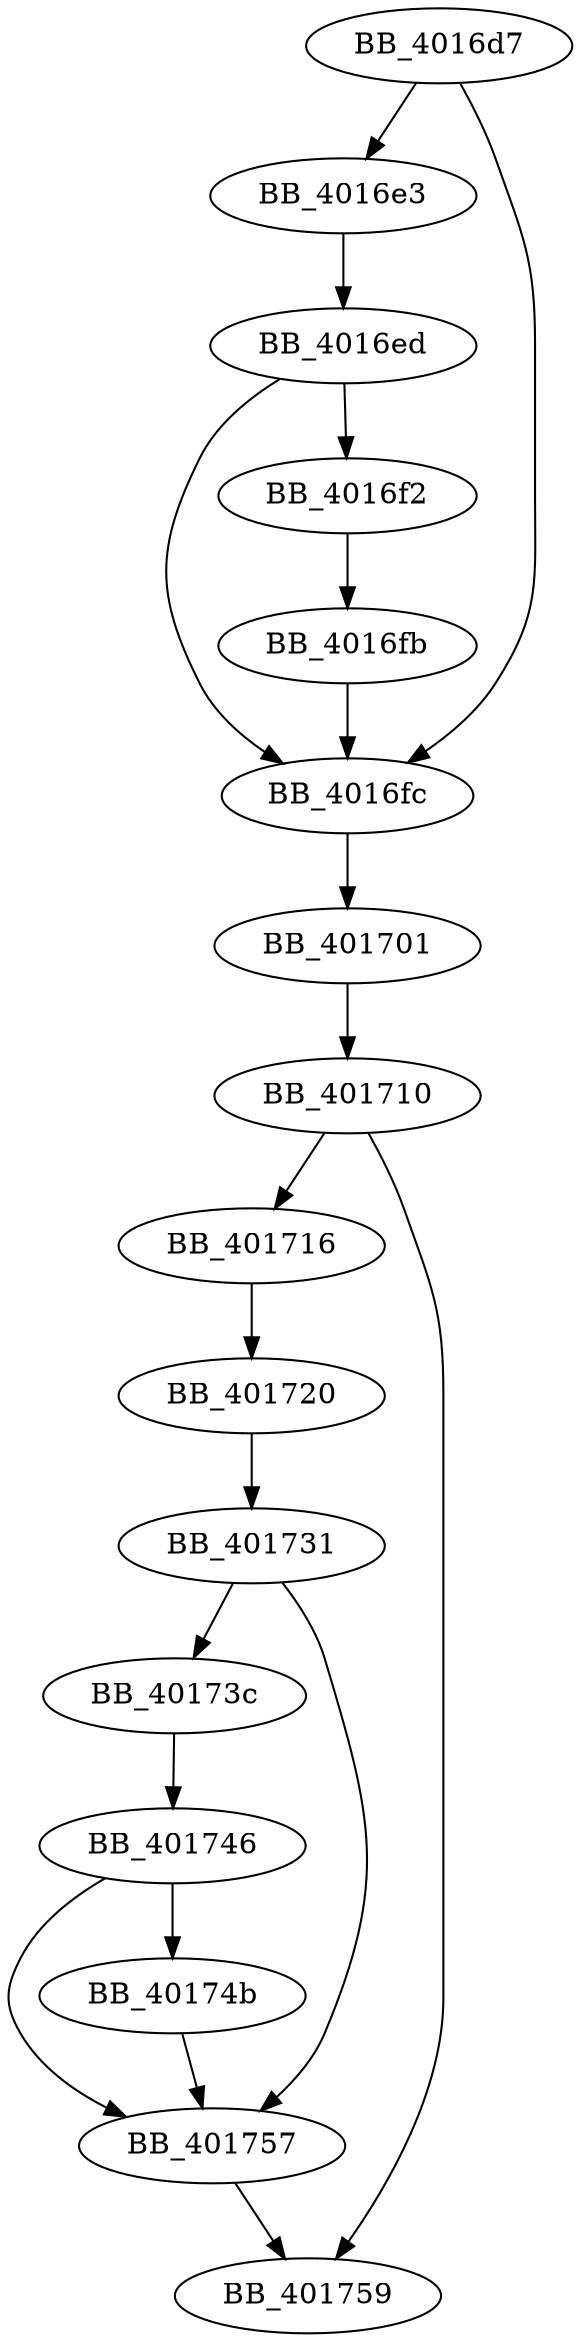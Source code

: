 DiGraph __cinit{
BB_4016d7->BB_4016e3
BB_4016d7->BB_4016fc
BB_4016e3->BB_4016ed
BB_4016ed->BB_4016f2
BB_4016ed->BB_4016fc
BB_4016f2->BB_4016fb
BB_4016fb->BB_4016fc
BB_4016fc->BB_401701
BB_401701->BB_401710
BB_401710->BB_401716
BB_401710->BB_401759
BB_401716->BB_401720
BB_401720->BB_401731
BB_401731->BB_40173c
BB_401731->BB_401757
BB_40173c->BB_401746
BB_401746->BB_40174b
BB_401746->BB_401757
BB_40174b->BB_401757
BB_401757->BB_401759
}
